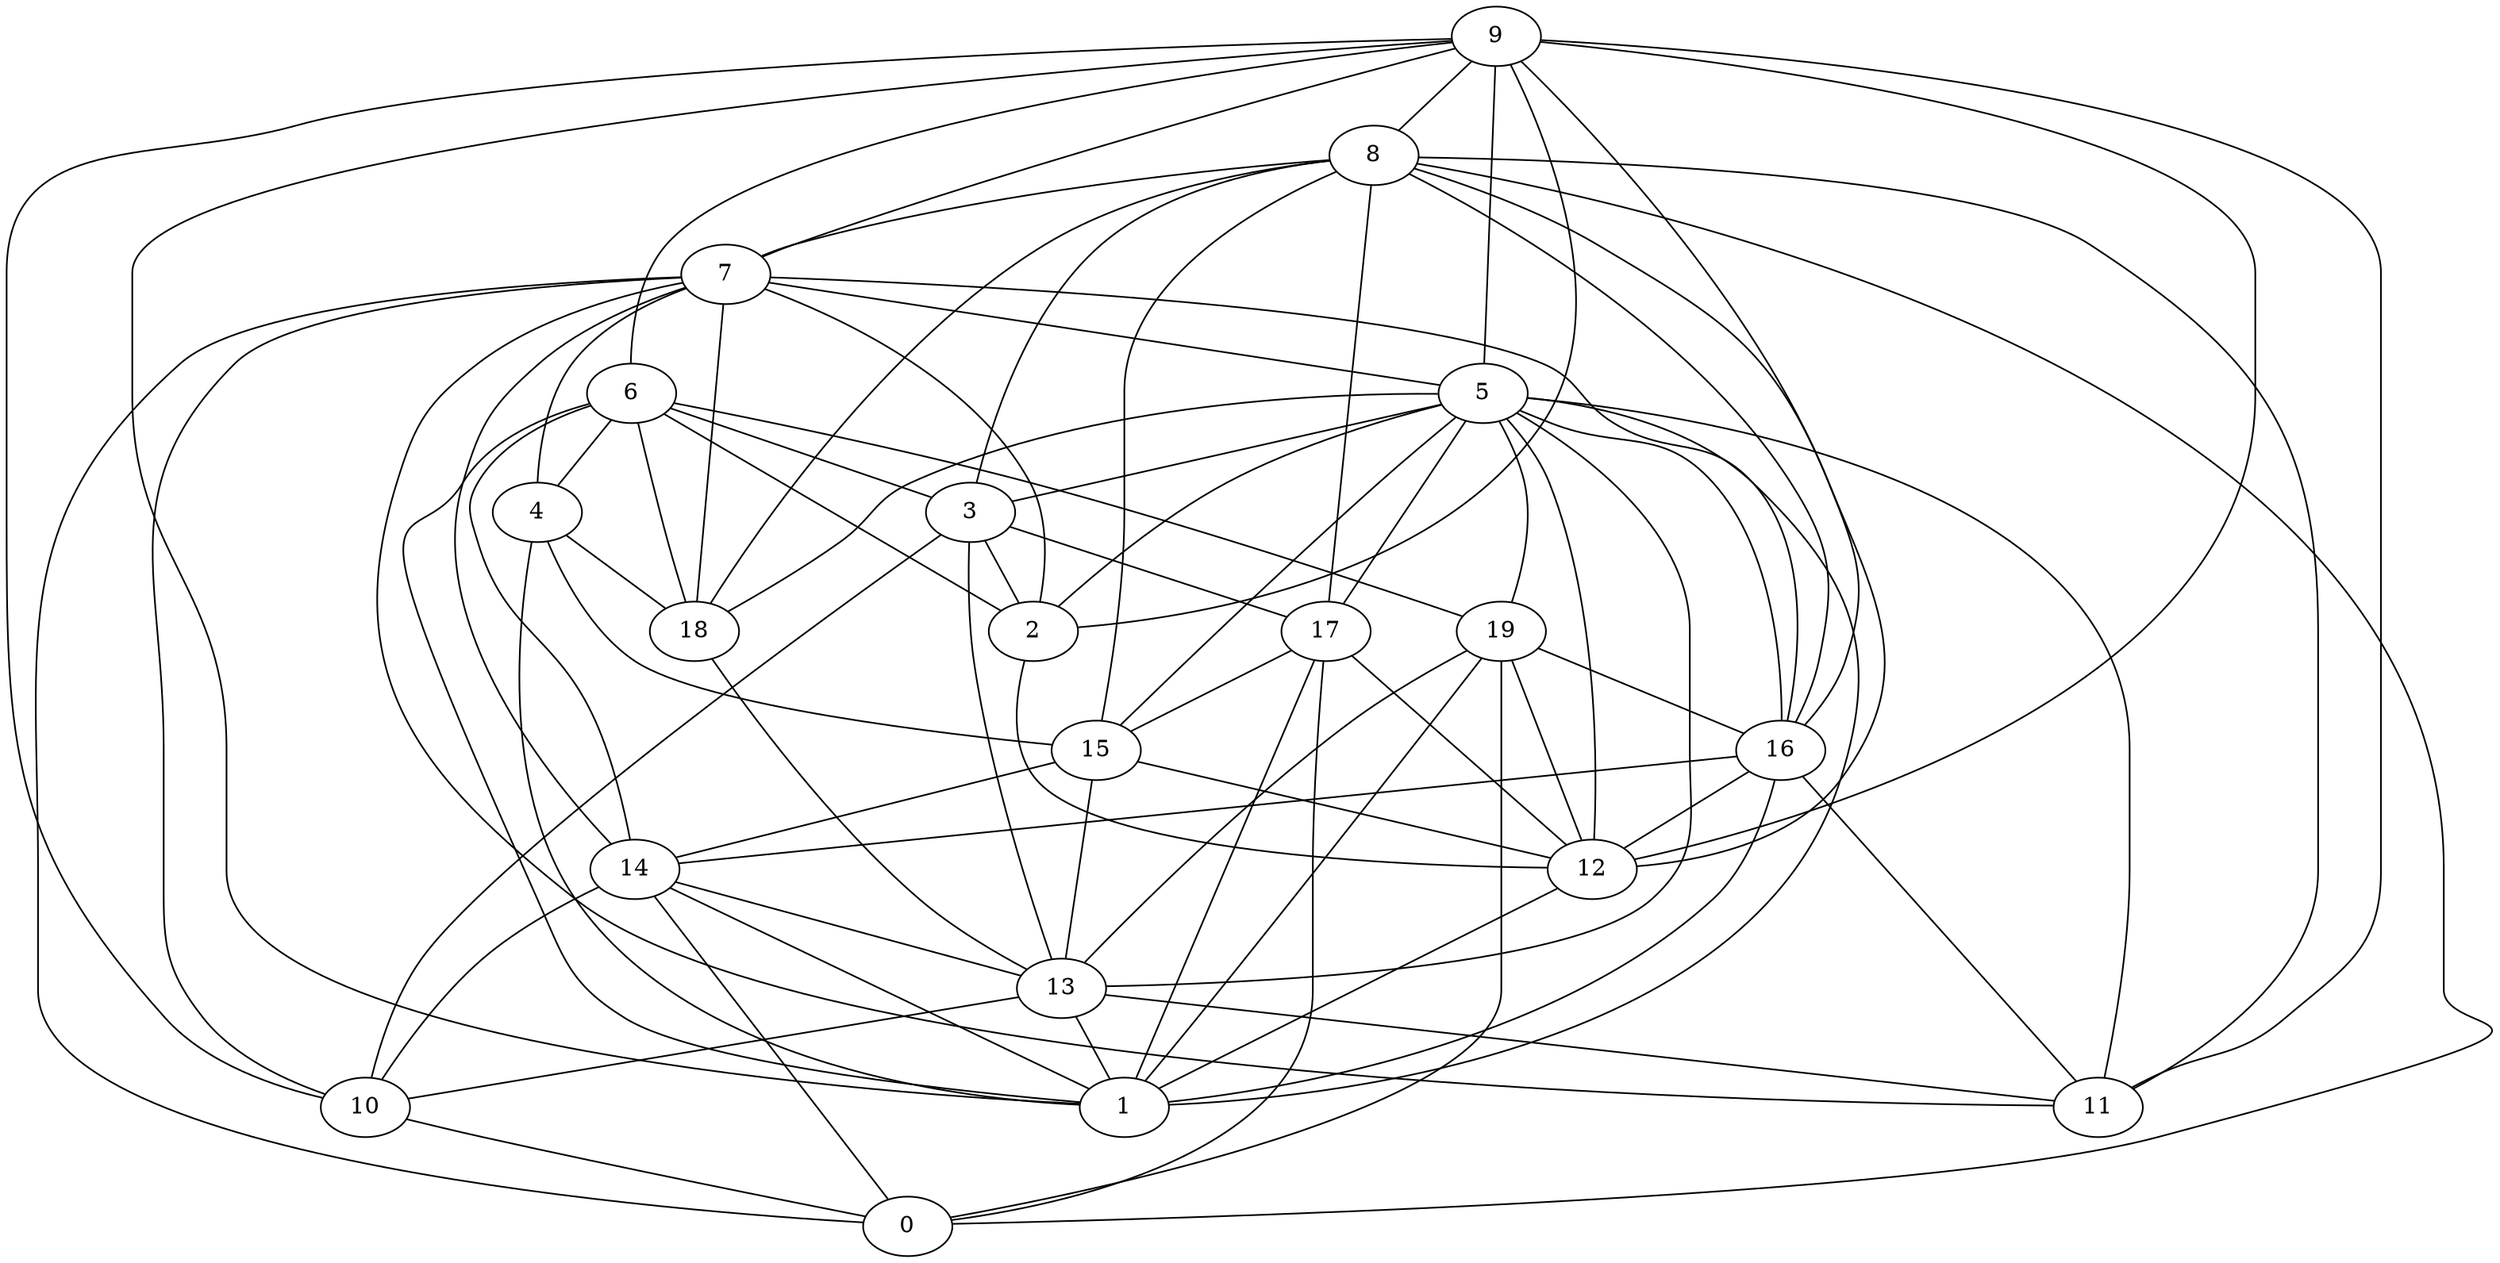 digraph GG_graph {

subgraph G_graph {
edge [color = black]
"14" -> "10" [dir = none]
"14" -> "0" [dir = none]
"14" -> "1" [dir = none]
"4" -> "15" [dir = none]
"4" -> "18" [dir = none]
"4" -> "1" [dir = none]
"10" -> "0" [dir = none]
"18" -> "13" [dir = none]
"2" -> "12" [dir = none]
"6" -> "1" [dir = none]
"6" -> "19" [dir = none]
"6" -> "2" [dir = none]
"19" -> "16" [dir = none]
"19" -> "1" [dir = none]
"19" -> "0" [dir = none]
"13" -> "11" [dir = none]
"15" -> "12" [dir = none]
"9" -> "10" [dir = none]
"9" -> "2" [dir = none]
"9" -> "6" [dir = none]
"9" -> "7" [dir = none]
"9" -> "16" [dir = none]
"9" -> "8" [dir = none]
"9" -> "12" [dir = none]
"9" -> "1" [dir = none]
"9" -> "11" [dir = none]
"16" -> "11" [dir = none]
"16" -> "14" [dir = none]
"3" -> "2" [dir = none]
"3" -> "10" [dir = none]
"5" -> "1" [dir = none]
"5" -> "18" [dir = none]
"5" -> "3" [dir = none]
"5" -> "13" [dir = none]
"5" -> "12" [dir = none]
"5" -> "17" [dir = none]
"5" -> "11" [dir = none]
"8" -> "12" [dir = none]
"8" -> "17" [dir = none]
"8" -> "0" [dir = none]
"8" -> "15" [dir = none]
"8" -> "7" [dir = none]
"8" -> "3" [dir = none]
"17" -> "12" [dir = none]
"17" -> "15" [dir = none]
"17" -> "0" [dir = none]
"17" -> "1" [dir = none]
"7" -> "2" [dir = none]
"7" -> "14" [dir = none]
"7" -> "11" [dir = none]
"7" -> "16" [dir = none]
"7" -> "18" [dir = none]
"7" -> "5" [dir = none]
"7" -> "10" [dir = none]
"7" -> "0" [dir = none]
"7" -> "4" [dir = none]
"12" -> "1" [dir = none]
"5" -> "16" [dir = none]
"14" -> "13" [dir = none]
"16" -> "12" [dir = none]
"9" -> "5" [dir = none]
"19" -> "13" [dir = none]
"15" -> "13" [dir = none]
"5" -> "2" [dir = none]
"5" -> "15" [dir = none]
"13" -> "10" [dir = none]
"16" -> "1" [dir = none]
"3" -> "17" [dir = none]
"8" -> "11" [dir = none]
"8" -> "16" [dir = none]
"5" -> "19" [dir = none]
"3" -> "13" [dir = none]
"6" -> "14" [dir = none]
"8" -> "18" [dir = none]
"6" -> "18" [dir = none]
"19" -> "12" [dir = none]
"13" -> "1" [dir = none]
"15" -> "14" [dir = none]
"6" -> "4" [dir = none]
"6" -> "3" [dir = none]
}

}
